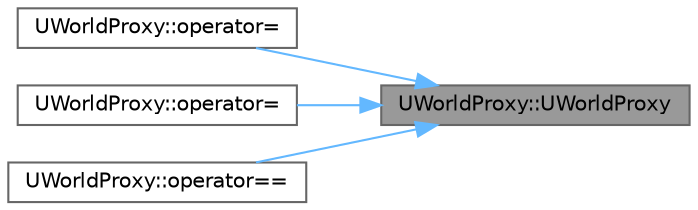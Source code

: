 digraph "UWorldProxy::UWorldProxy"
{
 // INTERACTIVE_SVG=YES
 // LATEX_PDF_SIZE
  bgcolor="transparent";
  edge [fontname=Helvetica,fontsize=10,labelfontname=Helvetica,labelfontsize=10];
  node [fontname=Helvetica,fontsize=10,shape=box,height=0.2,width=0.4];
  rankdir="RL";
  Node1 [id="Node000001",label="UWorldProxy::UWorldProxy",height=0.2,width=0.4,color="gray40", fillcolor="grey60", style="filled", fontcolor="black",tooltip=" "];
  Node1 -> Node2 [id="edge1_Node000001_Node000002",dir="back",color="steelblue1",style="solid",tooltip=" "];
  Node2 [id="Node000002",label="UWorldProxy::operator=",height=0.2,width=0.4,color="grey40", fillcolor="white", style="filled",URL="$d7/d6a/classUWorldProxy.html#a1b14746850d62f43463494a736af9927",tooltip=" "];
  Node1 -> Node3 [id="edge2_Node000001_Node000003",dir="back",color="steelblue1",style="solid",tooltip=" "];
  Node3 [id="Node000003",label="UWorldProxy::operator=",height=0.2,width=0.4,color="grey40", fillcolor="white", style="filled",URL="$d7/d6a/classUWorldProxy.html#ad94ecbc3924ab75ce803bec0d344ce63",tooltip=" "];
  Node1 -> Node4 [id="edge3_Node000001_Node000004",dir="back",color="steelblue1",style="solid",tooltip=" "];
  Node4 [id="Node000004",label="UWorldProxy::operator==",height=0.2,width=0.4,color="grey40", fillcolor="white", style="filled",URL="$d7/d6a/classUWorldProxy.html#a033f67316dcda76c10c8efe8be5fe77f",tooltip=" "];
}

